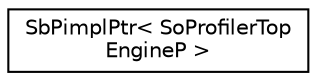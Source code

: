 digraph "Graphical Class Hierarchy"
{
 // LATEX_PDF_SIZE
  edge [fontname="Helvetica",fontsize="10",labelfontname="Helvetica",labelfontsize="10"];
  node [fontname="Helvetica",fontsize="10",shape=record];
  rankdir="LR";
  Node0 [label="SbPimplPtr\< SoProfilerTop\lEngineP \>",height=0.2,width=0.4,color="black", fillcolor="white", style="filled",URL="$classSbPimplPtr.html",tooltip=" "];
}
